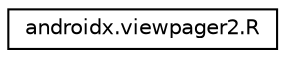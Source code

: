 digraph "Graphical Class Hierarchy"
{
 // LATEX_PDF_SIZE
  edge [fontname="Helvetica",fontsize="10",labelfontname="Helvetica",labelfontsize="10"];
  node [fontname="Helvetica",fontsize="10",shape=record];
  rankdir="LR";
  Node0 [label="androidx.viewpager2.R",height=0.2,width=0.4,color="black", fillcolor="white", style="filled",URL="$classandroidx_1_1viewpager2_1_1_r.html",tooltip=" "];
}
